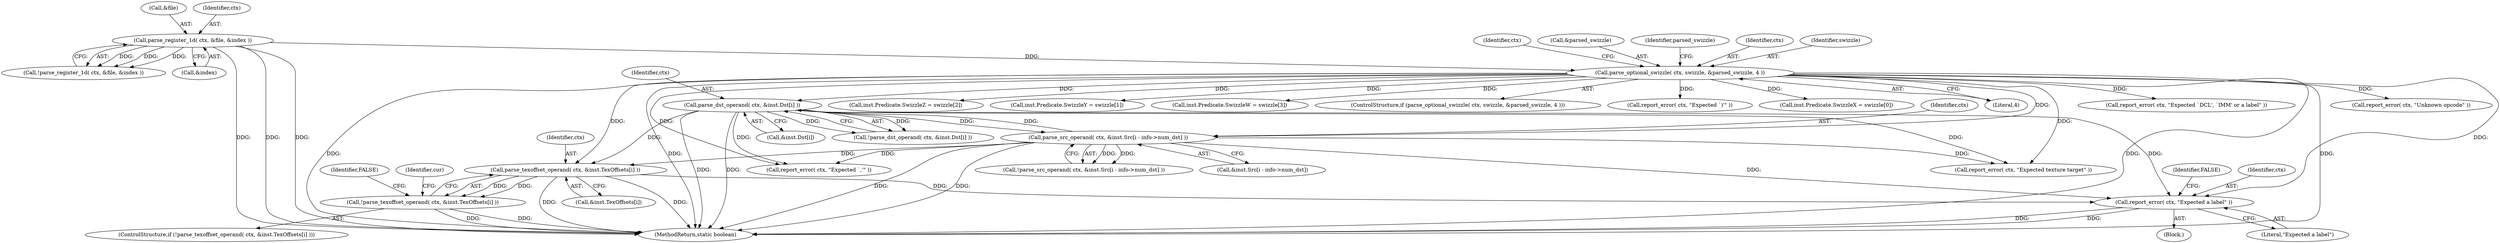 digraph "0_virglrenderer_e534b51ca3c3cd25f3990589932a9ed711c59b27@API" {
"1002692" [label="(Call,parse_texoffset_operand( ctx, &inst.TexOffsets[i] ))"];
"1002569" [label="(Call,parse_dst_operand( ctx, &inst.Dst[i] ))"];
"1002304" [label="(Call,parse_optional_swizzle( ctx, swizzle, &parsed_swizzle, 4 ))"];
"1002295" [label="(Call,parse_register_1d( ctx, &file, &index ))"];
"1002593" [label="(Call,parse_src_operand( ctx, &inst.Src[i - info->num_dst] ))"];
"1002691" [label="(Call,!parse_texoffset_operand( ctx, &inst.TexOffsets[i] ))"];
"1002749" [label="(Call,report_error( ctx, \"Expected a label\" ))"];
"1002448" [label="(Call,report_error( ctx, \"Expected `DCL', `IMM' or a label\" ))"];
"1002693" [label="(Identifier,ctx)"];
"1002568" [label="(Call,!parse_dst_operand( ctx, &inst.Dst[i] ))"];
"1002297" [label="(Call,&file)"];
"1002307" [label="(Call,&parsed_swizzle)"];
"1002295" [label="(Call,parse_register_1d( ctx, &file, &index ))"];
"1002703" [label="(Identifier,cur)"];
"1002692" [label="(Call,parse_texoffset_operand( ctx, &inst.TexOffsets[i] ))"];
"1002569" [label="(Call,parse_dst_operand( ctx, &inst.Dst[i] ))"];
"1002753" [label="(Identifier,FALSE)"];
"1002650" [label="(Call,report_error( ctx, \"Expected texture target\" ))"];
"1002570" [label="(Identifier,ctx)"];
"1002691" [label="(Call,!parse_texoffset_operand( ctx, &inst.TexOffsets[i] ))"];
"1002444" [label="(Call,report_error( ctx, \"Unknown opcode\" ))"];
"1002595" [label="(Call,&inst.Src[i - info->num_dst])"];
"1002312" [label="(Identifier,parsed_swizzle)"];
"1002750" [label="(Identifier,ctx)"];
"1002332" [label="(Call,inst.Predicate.SwizzleZ = swizzle[2])"];
"1002323" [label="(Call,inst.Predicate.SwizzleY = swizzle[1])"];
"1002749" [label="(Call,report_error( ctx, \"Expected a label\" ))"];
"1002341" [label="(Call,inst.Predicate.SwizzleW = swizzle[3])"];
"1002701" [label="(Identifier,FALSE)"];
"1002303" [label="(ControlStructure,if (parse_optional_swizzle( ctx, swizzle, &parsed_swizzle, 4 )))"];
"1002592" [label="(Call,!parse_src_operand( ctx, &inst.Src[i - info->num_dst] ))"];
"1002546" [label="(Call,report_error( ctx, \"Expected `,'\" ))"];
"1002593" [label="(Call,parse_src_operand( ctx, &inst.Src[i - info->num_dst] ))"];
"1002751" [label="(Literal,\"Expected a label\")"];
"1004167" [label="(MethodReturn,static boolean)"];
"1002358" [label="(Call,report_error( ctx, \"Expected `)'\" ))"];
"1002296" [label="(Identifier,ctx)"];
"1002305" [label="(Identifier,ctx)"];
"1002294" [label="(Call,!parse_register_1d( ctx, &file, &index ))"];
"1002571" [label="(Call,&inst.Dst[i])"];
"1002306" [label="(Identifier,swizzle)"];
"1002304" [label="(Call,parse_optional_swizzle( ctx, swizzle, &parsed_swizzle, 4 ))"];
"1002748" [label="(Block,)"];
"1002694" [label="(Call,&inst.TexOffsets[i])"];
"1002354" [label="(Identifier,ctx)"];
"1002314" [label="(Call,inst.Predicate.SwizzleX = swizzle[0])"];
"1002299" [label="(Call,&index)"];
"1002309" [label="(Literal,4)"];
"1002690" [label="(ControlStructure,if (!parse_texoffset_operand( ctx, &inst.TexOffsets[i] )))"];
"1002594" [label="(Identifier,ctx)"];
"1002692" -> "1002691"  [label="AST: "];
"1002692" -> "1002694"  [label="CFG: "];
"1002693" -> "1002692"  [label="AST: "];
"1002694" -> "1002692"  [label="AST: "];
"1002691" -> "1002692"  [label="CFG: "];
"1002692" -> "1004167"  [label="DDG: "];
"1002692" -> "1004167"  [label="DDG: "];
"1002692" -> "1002691"  [label="DDG: "];
"1002692" -> "1002691"  [label="DDG: "];
"1002569" -> "1002692"  [label="DDG: "];
"1002304" -> "1002692"  [label="DDG: "];
"1002593" -> "1002692"  [label="DDG: "];
"1002692" -> "1002749"  [label="DDG: "];
"1002569" -> "1002568"  [label="AST: "];
"1002569" -> "1002571"  [label="CFG: "];
"1002570" -> "1002569"  [label="AST: "];
"1002571" -> "1002569"  [label="AST: "];
"1002568" -> "1002569"  [label="CFG: "];
"1002569" -> "1004167"  [label="DDG: "];
"1002569" -> "1004167"  [label="DDG: "];
"1002569" -> "1002546"  [label="DDG: "];
"1002569" -> "1002568"  [label="DDG: "];
"1002569" -> "1002568"  [label="DDG: "];
"1002304" -> "1002569"  [label="DDG: "];
"1002593" -> "1002569"  [label="DDG: "];
"1002569" -> "1002593"  [label="DDG: "];
"1002569" -> "1002650"  [label="DDG: "];
"1002569" -> "1002749"  [label="DDG: "];
"1002304" -> "1002303"  [label="AST: "];
"1002304" -> "1002309"  [label="CFG: "];
"1002305" -> "1002304"  [label="AST: "];
"1002306" -> "1002304"  [label="AST: "];
"1002307" -> "1002304"  [label="AST: "];
"1002309" -> "1002304"  [label="AST: "];
"1002312" -> "1002304"  [label="CFG: "];
"1002354" -> "1002304"  [label="CFG: "];
"1002304" -> "1004167"  [label="DDG: "];
"1002304" -> "1004167"  [label="DDG: "];
"1002304" -> "1004167"  [label="DDG: "];
"1002304" -> "1004167"  [label="DDG: "];
"1002295" -> "1002304"  [label="DDG: "];
"1002304" -> "1002314"  [label="DDG: "];
"1002304" -> "1002323"  [label="DDG: "];
"1002304" -> "1002332"  [label="DDG: "];
"1002304" -> "1002341"  [label="DDG: "];
"1002304" -> "1002358"  [label="DDG: "];
"1002304" -> "1002444"  [label="DDG: "];
"1002304" -> "1002448"  [label="DDG: "];
"1002304" -> "1002546"  [label="DDG: "];
"1002304" -> "1002593"  [label="DDG: "];
"1002304" -> "1002650"  [label="DDG: "];
"1002304" -> "1002749"  [label="DDG: "];
"1002295" -> "1002294"  [label="AST: "];
"1002295" -> "1002299"  [label="CFG: "];
"1002296" -> "1002295"  [label="AST: "];
"1002297" -> "1002295"  [label="AST: "];
"1002299" -> "1002295"  [label="AST: "];
"1002294" -> "1002295"  [label="CFG: "];
"1002295" -> "1004167"  [label="DDG: "];
"1002295" -> "1004167"  [label="DDG: "];
"1002295" -> "1004167"  [label="DDG: "];
"1002295" -> "1002294"  [label="DDG: "];
"1002295" -> "1002294"  [label="DDG: "];
"1002295" -> "1002294"  [label="DDG: "];
"1002593" -> "1002592"  [label="AST: "];
"1002593" -> "1002595"  [label="CFG: "];
"1002594" -> "1002593"  [label="AST: "];
"1002595" -> "1002593"  [label="AST: "];
"1002592" -> "1002593"  [label="CFG: "];
"1002593" -> "1004167"  [label="DDG: "];
"1002593" -> "1004167"  [label="DDG: "];
"1002593" -> "1002546"  [label="DDG: "];
"1002593" -> "1002592"  [label="DDG: "];
"1002593" -> "1002592"  [label="DDG: "];
"1002593" -> "1002650"  [label="DDG: "];
"1002593" -> "1002749"  [label="DDG: "];
"1002691" -> "1002690"  [label="AST: "];
"1002701" -> "1002691"  [label="CFG: "];
"1002703" -> "1002691"  [label="CFG: "];
"1002691" -> "1004167"  [label="DDG: "];
"1002691" -> "1004167"  [label="DDG: "];
"1002749" -> "1002748"  [label="AST: "];
"1002749" -> "1002751"  [label="CFG: "];
"1002750" -> "1002749"  [label="AST: "];
"1002751" -> "1002749"  [label="AST: "];
"1002753" -> "1002749"  [label="CFG: "];
"1002749" -> "1004167"  [label="DDG: "];
"1002749" -> "1004167"  [label="DDG: "];
}
